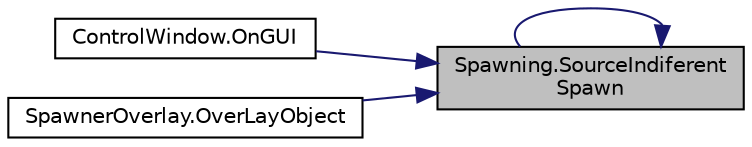 digraph "Spawning.SourceIndiferentSpawn"
{
 // LATEX_PDF_SIZE
  edge [fontname="Helvetica",fontsize="10",labelfontname="Helvetica",labelfontsize="10"];
  node [fontname="Helvetica",fontsize="10",shape=record];
  rankdir="RL";
  Node1 [label="Spawning.SourceIndiferent\lSpawn",height=0.2,width=0.4,color="black", fillcolor="grey75", style="filled", fontcolor="black",tooltip=" "];
  Node1 -> Node2 [dir="back",color="midnightblue",fontsize="10",style="solid"];
  Node2 [label="ControlWindow.OnGUI",height=0.2,width=0.4,color="black", fillcolor="white", style="filled",URL="$class_control_window.html#ae9d596b21380d7dc65b4340833b6c687",tooltip=" "];
  Node1 -> Node3 [dir="back",color="midnightblue",fontsize="10",style="solid"];
  Node3 [label="SpawnerOverlay.OverLayObject",height=0.2,width=0.4,color="black", fillcolor="white", style="filled",URL="$class_spawner_overlay.html#a06b78548d6b09750b51adfc253d68613",tooltip=" "];
  Node1 -> Node1 [dir="back",color="midnightblue",fontsize="10",style="solid"];
}
